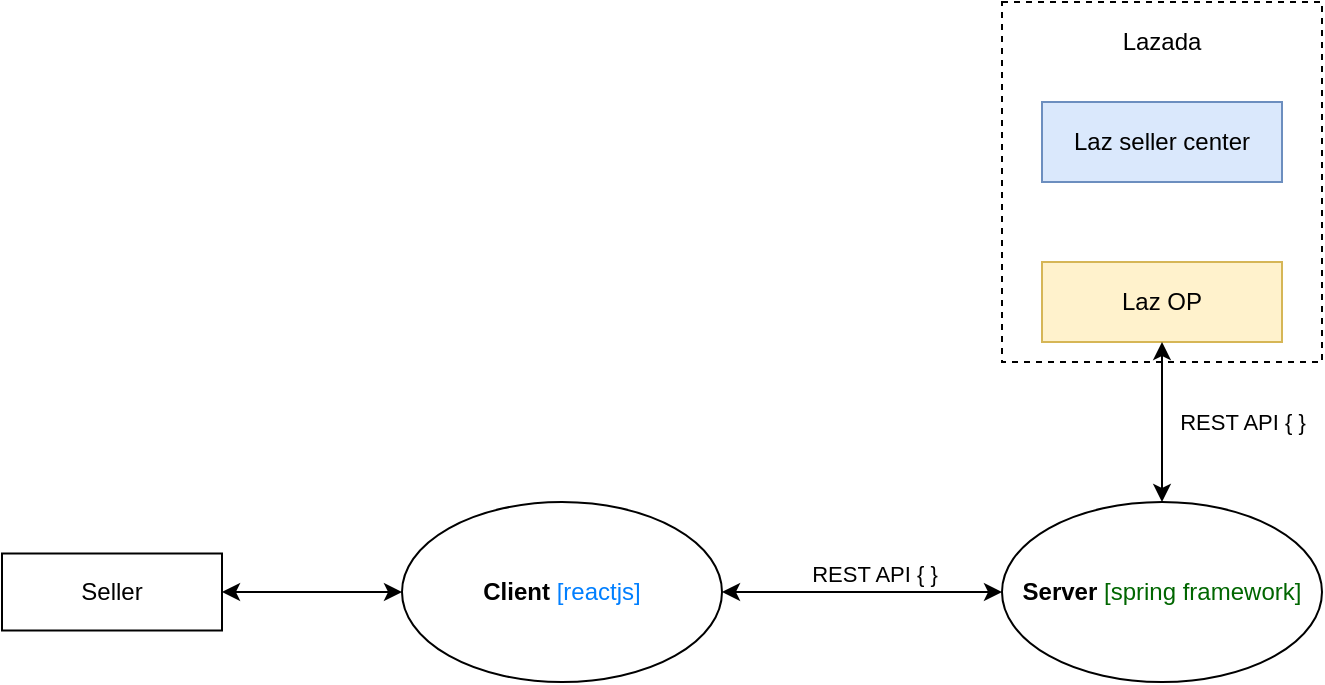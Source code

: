 <mxfile version="13.9.9" type="device"><diagram id="jrXkpNNGu8BN71B-ufdf" name="Page-1"><mxGraphModel dx="1776" dy="1726" grid="1" gridSize="10" guides="1" tooltips="1" connect="1" arrows="1" fold="1" page="1" pageScale="1" pageWidth="850" pageHeight="1100" math="0" shadow="0"><root><mxCell id="0"/><mxCell id="1" parent="0"/><mxCell id="l1BJZ1vFLmS7zc2nOHHO-5" value="" style="rounded=0;whiteSpace=wrap;html=1;dashed=1;" vertex="1" parent="1"><mxGeometry x="420" y="-10" width="160" height="180" as="geometry"/></mxCell><mxCell id="l1BJZ1vFLmS7zc2nOHHO-1" value="&lt;b&gt;Server&lt;/b&gt; &lt;font color=&quot;#006600&quot;&gt;[spring framework]&lt;/font&gt;" style="ellipse;whiteSpace=wrap;html=1;" vertex="1" parent="1"><mxGeometry x="420" y="240" width="160" height="90" as="geometry"/></mxCell><mxCell id="l1BJZ1vFLmS7zc2nOHHO-2" value="&lt;b&gt;Client&lt;/b&gt;&amp;nbsp;&lt;font color=&quot;#007fff&quot;&gt;[reactjs]&lt;/font&gt;" style="ellipse;whiteSpace=wrap;html=1;" vertex="1" parent="1"><mxGeometry x="120" y="240" width="160" height="90" as="geometry"/></mxCell><mxCell id="l1BJZ1vFLmS7zc2nOHHO-3" value="Laz OP" style="rounded=0;whiteSpace=wrap;html=1;fillColor=#fff2cc;strokeColor=#d6b656;" vertex="1" parent="1"><mxGeometry x="440" y="120" width="120" height="40" as="geometry"/></mxCell><mxCell id="l1BJZ1vFLmS7zc2nOHHO-4" value="Laz seller center" style="rounded=0;whiteSpace=wrap;html=1;fillColor=#dae8fc;strokeColor=#6c8ebf;" vertex="1" parent="1"><mxGeometry x="440" y="40" width="120" height="40" as="geometry"/></mxCell><mxCell id="l1BJZ1vFLmS7zc2nOHHO-6" value="Lazada" style="text;html=1;strokeColor=none;fillColor=none;align=center;verticalAlign=middle;whiteSpace=wrap;rounded=0;dashed=1;" vertex="1" parent="1"><mxGeometry x="480" width="40" height="20" as="geometry"/></mxCell><mxCell id="l1BJZ1vFLmS7zc2nOHHO-7" value="" style="endArrow=classic;startArrow=classic;html=1;entryX=0.5;entryY=1;entryDx=0;entryDy=0;" edge="1" parent="1" source="l1BJZ1vFLmS7zc2nOHHO-1" target="l1BJZ1vFLmS7zc2nOHHO-3"><mxGeometry width="50" height="50" relative="1" as="geometry"><mxPoint x="650" y="260" as="sourcePoint"/><mxPoint x="700" y="210" as="targetPoint"/></mxGeometry></mxCell><mxCell id="l1BJZ1vFLmS7zc2nOHHO-9" value="REST API { }" style="edgeLabel;html=1;align=center;verticalAlign=middle;resizable=0;points=[];" vertex="1" connectable="0" parent="l1BJZ1vFLmS7zc2nOHHO-7"><mxGeometry x="0.275" y="2" relative="1" as="geometry"><mxPoint x="42" y="11" as="offset"/></mxGeometry></mxCell><mxCell id="l1BJZ1vFLmS7zc2nOHHO-8" value="" style="endArrow=classic;startArrow=classic;html=1;" edge="1" parent="1" source="l1BJZ1vFLmS7zc2nOHHO-2" target="l1BJZ1vFLmS7zc2nOHHO-1"><mxGeometry width="50" height="50" relative="1" as="geometry"><mxPoint x="310" y="430" as="sourcePoint"/><mxPoint x="360" y="380" as="targetPoint"/></mxGeometry></mxCell><mxCell id="l1BJZ1vFLmS7zc2nOHHO-10" value="REST API { }" style="edgeLabel;html=1;align=center;verticalAlign=middle;resizable=0;points=[];" vertex="1" connectable="0" parent="1"><mxGeometry x="356" y="276" as="geometry"/></mxCell><mxCell id="l1BJZ1vFLmS7zc2nOHHO-11" value="Seller" style="rounded=0;whiteSpace=wrap;html=1;" vertex="1" parent="1"><mxGeometry x="-80" y="265.75" width="110" height="38.5" as="geometry"/></mxCell><mxCell id="l1BJZ1vFLmS7zc2nOHHO-12" value="" style="endArrow=classic;startArrow=classic;html=1;" edge="1" parent="1" source="l1BJZ1vFLmS7zc2nOHHO-11" target="l1BJZ1vFLmS7zc2nOHHO-2"><mxGeometry width="50" height="50" relative="1" as="geometry"><mxPoint x="70" y="470" as="sourcePoint"/><mxPoint x="120" y="420" as="targetPoint"/></mxGeometry></mxCell></root></mxGraphModel></diagram></mxfile>